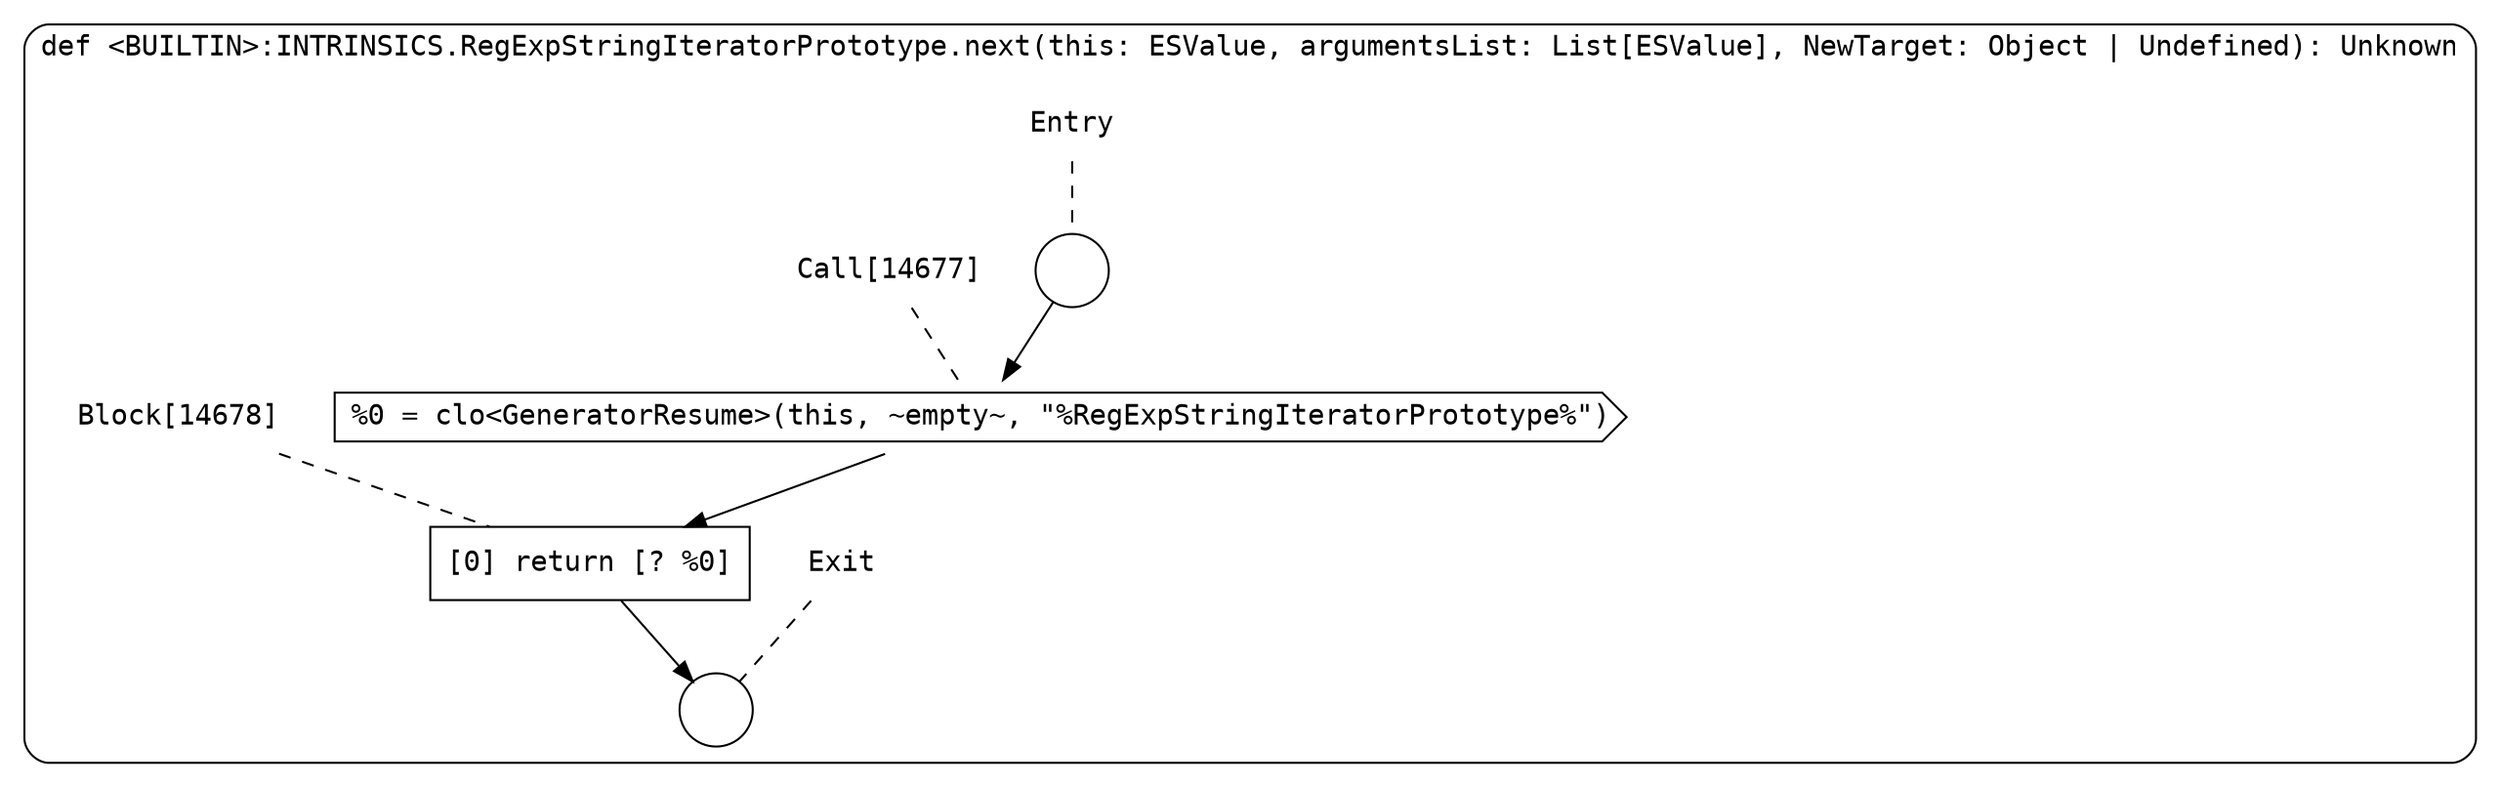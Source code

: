 digraph {
  graph [fontname = "Consolas"]
  node [fontname = "Consolas"]
  edge [fontname = "Consolas"]
  subgraph cluster2338 {
    label = "def <BUILTIN>:INTRINSICS.RegExpStringIteratorPrototype.next(this: ESValue, argumentsList: List[ESValue], NewTarget: Object | Undefined): Unknown"
    style = rounded
    cluster2338_entry_name [shape=none, label=<<font color="black">Entry</font>>]
    cluster2338_entry_name -> cluster2338_entry [arrowhead=none, color="black", style=dashed]
    cluster2338_entry [shape=circle label=" " color="black" fillcolor="white" style=filled]
    cluster2338_entry -> node14677 [color="black"]
    cluster2338_exit_name [shape=none, label=<<font color="black">Exit</font>>]
    cluster2338_exit_name -> cluster2338_exit [arrowhead=none, color="black", style=dashed]
    cluster2338_exit [shape=circle label=" " color="black" fillcolor="white" style=filled]
    node14677_name [shape=none, label=<<font color="black">Call[14677]</font>>]
    node14677_name -> node14677 [arrowhead=none, color="black", style=dashed]
    node14677 [shape=cds, label=<<font color="black">%0 = clo&lt;GeneratorResume&gt;(this, ~empty~, &quot;%RegExpStringIteratorPrototype%&quot;)</font>> color="black" fillcolor="white", style=filled]
    node14677 -> node14678 [color="black"]
    node14678_name [shape=none, label=<<font color="black">Block[14678]</font>>]
    node14678_name -> node14678 [arrowhead=none, color="black", style=dashed]
    node14678 [shape=box, label=<<font color="black">[0] return [? %0]<BR ALIGN="LEFT"/></font>> color="black" fillcolor="white", style=filled]
    node14678 -> cluster2338_exit [color="black"]
  }
}